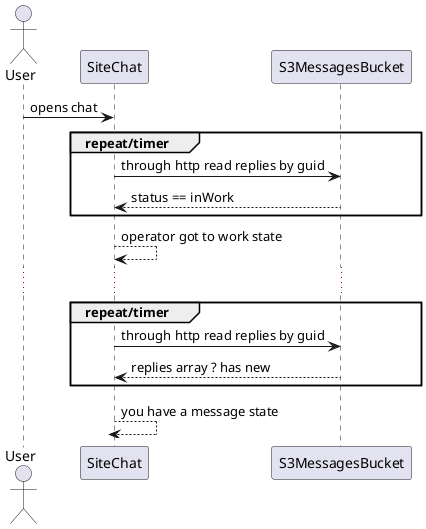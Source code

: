 @startuml
actor User

User -> SiteChat: opens chat

group repeat/timer
SiteChat -> S3MessagesBucket: through http read replies by guid
S3MessagesBucket --> SiteChat: status == inWork
end

SiteChat --> SiteChat: operator got to work state

...

group repeat/timer
SiteChat -> S3MessagesBucket: through http read replies by guid
S3MessagesBucket --> SiteChat: replies array ? has new
end

SiteChat --> SiteChat: you have a message state

deactivate SiteChat
@enduml
